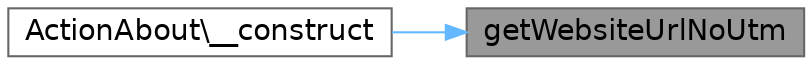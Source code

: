 digraph "getWebsiteUrlNoUtm"
{
 // LATEX_PDF_SIZE
  bgcolor="transparent";
  edge [fontname=Helvetica,fontsize=14,labelfontname=Helvetica,labelfontsize=14];
  node [fontname=Helvetica,fontsize=14,shape=box,height=0.2,width=0.4];
  rankdir="RL";
  Node1 [id="Node000001",label="getWebsiteUrlNoUtm",height=0.2,width=0.4,color="gray40", fillcolor="grey60", style="filled", fontcolor="black",tooltip=" "];
  Node1 -> Node2 [id="edge1_Node000001_Node000002",dir="back",color="steelblue1",style="solid",tooltip=" "];
  Node2 [id="Node000002",label="ActionAbout\\__construct",height=0.2,width=0.4,color="grey40", fillcolor="white", style="filled",URL="$d5/d43/classActionAbout.html#a57b60b4976a2c5d1e40f2d11aa72aa7d",tooltip=" "];
}
